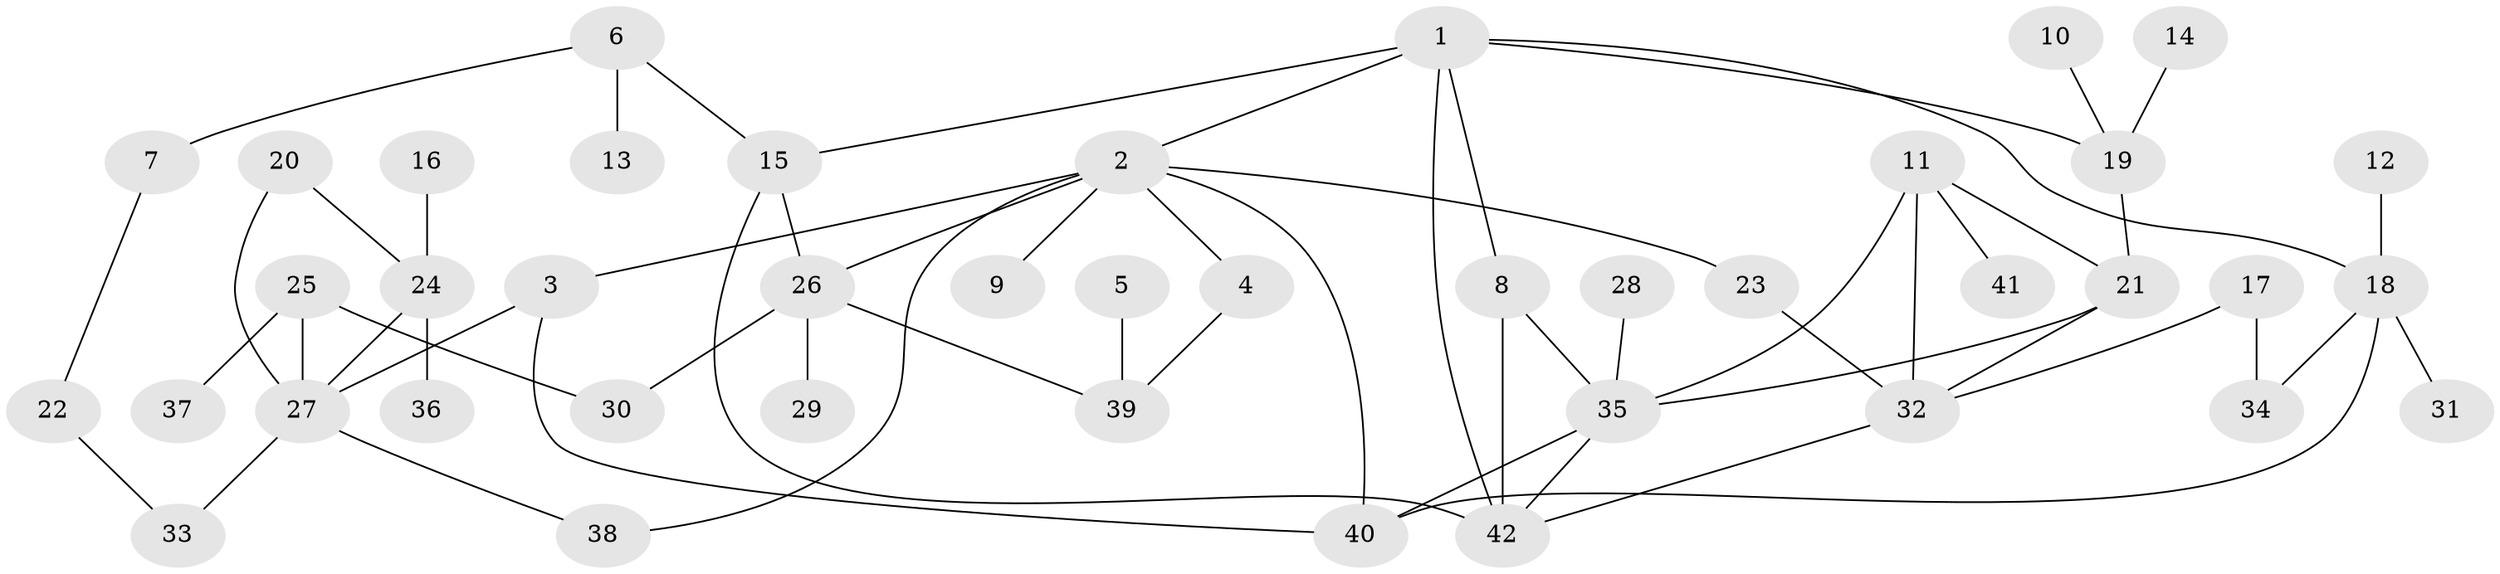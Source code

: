 // original degree distribution, {5: 0.05952380952380952, 6: 0.03571428571428571, 3: 0.17857142857142858, 2: 0.32142857142857145, 4: 0.11904761904761904, 1: 0.2857142857142857}
// Generated by graph-tools (version 1.1) at 2025/49/03/09/25 03:49:19]
// undirected, 42 vertices, 59 edges
graph export_dot {
graph [start="1"]
  node [color=gray90,style=filled];
  1;
  2;
  3;
  4;
  5;
  6;
  7;
  8;
  9;
  10;
  11;
  12;
  13;
  14;
  15;
  16;
  17;
  18;
  19;
  20;
  21;
  22;
  23;
  24;
  25;
  26;
  27;
  28;
  29;
  30;
  31;
  32;
  33;
  34;
  35;
  36;
  37;
  38;
  39;
  40;
  41;
  42;
  1 -- 2 [weight=1.0];
  1 -- 8 [weight=1.0];
  1 -- 15 [weight=1.0];
  1 -- 18 [weight=1.0];
  1 -- 19 [weight=1.0];
  1 -- 42 [weight=1.0];
  2 -- 3 [weight=1.0];
  2 -- 4 [weight=1.0];
  2 -- 9 [weight=1.0];
  2 -- 23 [weight=1.0];
  2 -- 26 [weight=1.0];
  2 -- 38 [weight=1.0];
  2 -- 40 [weight=1.0];
  3 -- 27 [weight=1.0];
  3 -- 40 [weight=1.0];
  4 -- 39 [weight=1.0];
  5 -- 39 [weight=1.0];
  6 -- 7 [weight=1.0];
  6 -- 13 [weight=1.0];
  6 -- 15 [weight=1.0];
  7 -- 22 [weight=1.0];
  8 -- 35 [weight=1.0];
  8 -- 42 [weight=1.0];
  10 -- 19 [weight=1.0];
  11 -- 21 [weight=1.0];
  11 -- 32 [weight=1.0];
  11 -- 35 [weight=1.0];
  11 -- 41 [weight=1.0];
  12 -- 18 [weight=1.0];
  14 -- 19 [weight=1.0];
  15 -- 26 [weight=1.0];
  15 -- 42 [weight=1.0];
  16 -- 24 [weight=1.0];
  17 -- 32 [weight=1.0];
  17 -- 34 [weight=1.0];
  18 -- 31 [weight=1.0];
  18 -- 34 [weight=1.0];
  18 -- 40 [weight=1.0];
  19 -- 21 [weight=1.0];
  20 -- 24 [weight=1.0];
  20 -- 27 [weight=1.0];
  21 -- 32 [weight=1.0];
  21 -- 35 [weight=1.0];
  22 -- 33 [weight=1.0];
  23 -- 32 [weight=1.0];
  24 -- 27 [weight=1.0];
  24 -- 36 [weight=1.0];
  25 -- 27 [weight=1.0];
  25 -- 30 [weight=1.0];
  25 -- 37 [weight=1.0];
  26 -- 29 [weight=1.0];
  26 -- 30 [weight=1.0];
  26 -- 39 [weight=1.0];
  27 -- 33 [weight=1.0];
  27 -- 38 [weight=1.0];
  28 -- 35 [weight=1.0];
  32 -- 42 [weight=1.0];
  35 -- 40 [weight=1.0];
  35 -- 42 [weight=1.0];
}
